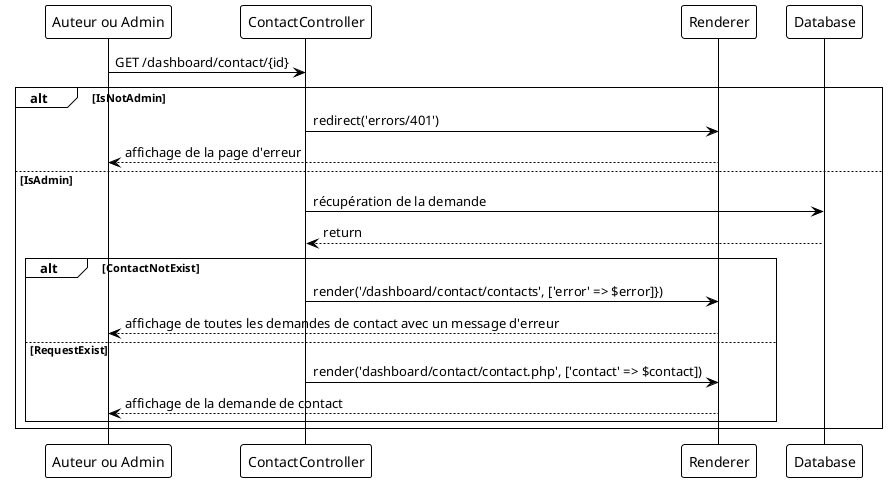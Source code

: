 @startuml

!theme plain

Person as "Auteur ou Admin" -> ContactController : GET /dashboard/contact/{id}

alt IsNotAdmin
    ContactController -> Renderer : redirect('errors/401')
    Renderer --> Person : affichage de la page d'erreur
else IsAdmin
    ContactController -> Database : récupération de la demande
    Database --> ContactController : return

    alt ContactNotExist
        ContactController -> Renderer : render('/dashboard/contact/contacts', ['error' => $error]})
        Renderer --> Person : affichage de toutes les demandes de contact avec un message d'erreur
    else RequestExist
        ContactController -> Renderer : render('dashboard/contact/contact.php', ['contact' => $contact])
        Renderer --> Person : affichage de la demande de contact
    end
end

@enduml